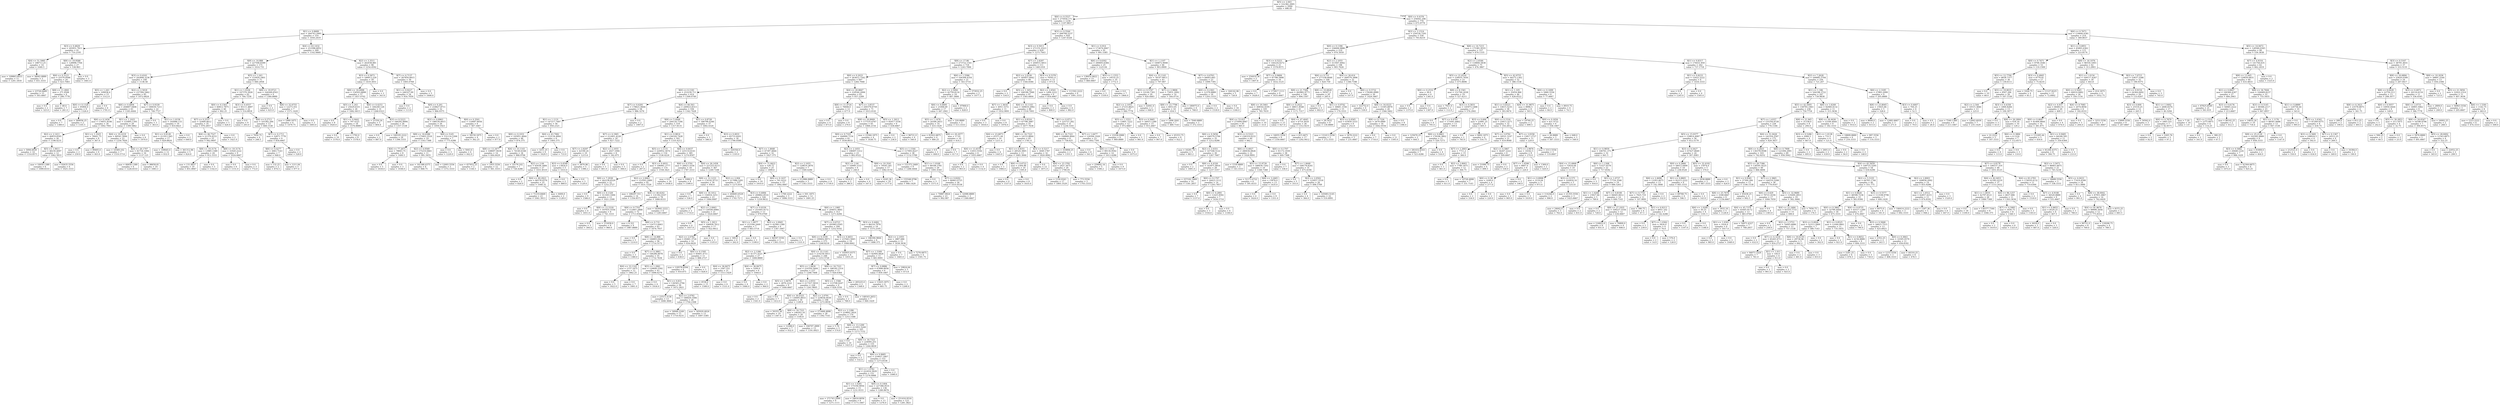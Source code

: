 digraph Tree {
node [shape=box] ;
0 [label="X[5] <= 2.003\nmse = 332382.2995\nsamples = 2000\nvalue = 996.95"] ;
1 [label="X[6] <= 0.5527\nmse = 275054.171\nsamples = 1230\nvalue = 1197.8837"] ;
0 -> 1 [labeldistance=2.5, labelangle=45, headlabel="True"] ;
2 [label="X[1] <= 0.8689\nmse = 264743.2995\nsamples = 310\nvalue = 1050.2419"] ;
1 -> 2 ;
3 [label="X[3] <= 0.4829\nmse = 205951.7811\nsamples = 41\nvalue = 710.2195"] ;
2 -> 3 ;
4 [label="X[4] <= 51.5985\nmse = 188713.25\nsamples = 14\nvalue = 1040.5"] ;
3 -> 4 ;
5 [label="mse = 109863.6033\nsamples = 11\nvalue = 1201.1818"] ;
4 -> 5 ;
6 [label="mse = 36042.8889\nsamples = 3\nvalue = 451.3333"] ;
4 -> 6 ;
7 [label="X[8] <= 19.9588\nmse = 128998.7764\nsamples = 27\nvalue = 538.963"] ;
3 -> 7 ;
8 [label="X[6] <= 0.3123\nmse = 25570.9566\nsamples = 24\nvalue = 423.7083"] ;
7 -> 8 ;
9 [label="mse = 23726.6489\nsamples = 15\nvalue = 503.4667"] ;
8 -> 9 ;
10 [label="X[8] <= 11.4941\nmse = 371.9506\nsamples = 9\nvalue = 290.7778"] ;
8 -> 10 ;
11 [label="mse = 0.0\nsamples = 2\nvalue = 325.0"] ;
10 -> 11 ;
12 [label="mse = 48.0\nsamples = 7\nvalue = 281.0"] ;
10 -> 12 ;
13 [label="mse = 0.0\nsamples = 3\nvalue = 1461.0"] ;
7 -> 13 ;
14 [label="X[4] <= 63.1432\nmse = 253396.6052\nsamples = 269\nvalue = 1102.0669"] ;
2 -> 14 ;
15 [label="X[8] <= 14.888\nmse = 227506.8399\nsamples = 171\nvalue = 1014.731"] ;
14 -> 15 ;
16 [label="X[3] <= 0.4161\nmse = 242808.3236\nsamples = 100\nvalue = 1138.58"] ;
15 -> 16 ;
17 [label="X[5] <= 1.243\nmse = 109436.4\nsamples = 15\nvalue = 1512.0"] ;
16 -> 17 ;
18 [label="X[0] <= 0.1328\nmse = 95904.0\nsamples = 9\nvalue = 1326.0"] ;
17 -> 18 ;
19 [label="mse = 0.0\nsamples = 7\nvalue = 1389.0"] ;
18 -> 19 ;
20 [label="mse = 369056.25\nsamples = 2\nvalue = 1105.5"] ;
18 -> 20 ;
21 [label="mse = 0.0\nsamples = 6\nvalue = 1791.0"] ;
17 -> 21 ;
22 [label="X[2] <= 2.5018\nmse = 237394.5462\nsamples = 85\nvalue = 1072.6824"] ;
16 -> 22 ;
23 [label="X[6] <= 0.4004\nmse = 204807.0406\nsamples = 63\nvalue = 1185.4444"] ;
22 -> 23 ;
24 [label="X[6] <= 0.1456\nmse = 174051.8106\nsamples = 34\nvalue = 1002.7941"] ;
23 -> 24 ;
25 [label="X[2] <= 2.1411\nmse = 40819.8595\nsamples = 26\nvalue = 1198.4231"] ;
24 -> 25 ;
26 [label="mse = 5094.6939\nsamples = 14\nvalue = 1314.8571"] ;
25 -> 26 ;
27 [label="X[5] <= 1.9411\nmse = 48230.4097\nsamples = 12\nvalue = 1062.5833"] ;
25 -> 27 ;
28 [label="mse = 10050.1389\nsamples = 6\nvalue = 1099.8333"] ;
27 -> 28 ;
29 [label="mse = 83635.5556\nsamples = 6\nvalue = 1025.3333"] ;
27 -> 29 ;
30 [label="X[1] <= 1.1025\nmse = 78441.75\nsamples = 8\nvalue = 367.0"] ;
24 -> 30 ;
31 [label="mse = 0.0\nsamples = 2\nvalue = 259.0"] ;
30 -> 31 ;
32 [label="mse = 99405.0\nsamples = 6\nvalue = 403.0"] ;
30 -> 32 ;
33 [label="X[1] <= 1.1025\nmse = 155895.1391\nsamples = 29\nvalue = 1399.5862"] ;
23 -> 33 ;
34 [label="X[4] <= 19.2219\nmse = 89541.3006\nsamples = 23\nvalue = 1250.7826"] ;
33 -> 34 ;
35 [label="mse = 10369.102\nsamples = 7\nvalue = 1510.5714"] ;
34 -> 35 ;
36 [label="X[4] <= 26.1707\nmse = 81734.1094\nsamples = 16\nvalue = 1137.125"] ;
34 -> 36 ;
37 [label="mse = 40650.1389\nsamples = 6\nvalue = 1226.8333"] ;
36 -> 37 ;
38 [label="mse = 98658.81\nsamples = 10\nvalue = 1083.3"] ;
36 -> 38 ;
39 [label="mse = 0.0\nsamples = 6\nvalue = 1970.0"] ;
33 -> 39 ;
40 [label="X[7] <= 0.9339\nmse = 190030.7211\nsamples = 22\nvalue = 749.7727"] ;
22 -> 40 ;
41 [label="mse = 0.0\nsamples = 3\nvalue = 363.0"] ;
40 -> 41 ;
42 [label="X[1] <= 1.0158\nmse = 192686.133\nsamples = 19\nvalue = 810.8421"] ;
40 -> 42 ;
43 [label="X[1] <= 0.9128\nmse = 211911.045\nsamples = 17\nvalue = 829.8824"] ;
42 -> 43 ;
44 [label="mse = 149645.0\nsamples = 12\nvalue = 832.0"] ;
43 -> 44 ;
45 [label="mse = 361312.96\nsamples = 5\nvalue = 824.8"] ;
43 -> 45 ;
46 [label="mse = 0.0\nsamples = 2\nvalue = 649.0"] ;
42 -> 46 ;
47 [label="X[5] <= 1.243\nmse = 153924.1801\nsamples = 71\nvalue = 840.2958"] ;
15 -> 47 ;
48 [label="X[1] <= 1.0104\nmse = 107370.3926\nsamples = 62\nvalue = 764.7258"] ;
47 -> 48 ;
49 [label="X[0] <= 0.1563\nmse = 60812.7875\nsamples = 40\nvalue = 902.25"] ;
48 -> 49 ;
50 [label="X[7] <= 0.2537\nmse = 32469.4612\nsamples = 35\nvalue = 970.2857"] ;
49 -> 50 ;
51 [label="X[4] <= 46.7527\nmse = 21379.4233\nsamples = 33\nvalue = 942.9697"] ;
50 -> 51 ;
52 [label="X[8] <= 19.3174\nmse = 13985.1389\nsamples = 24\nvalue = 912.3333"] ;
51 -> 52 ;
53 [label="mse = 131.8837\nsamples = 19\nvalue = 851.8947"] ;
52 -> 53 ;
54 [label="mse = 0.0\nsamples = 5\nvalue = 1142.0"] ;
52 -> 54 ;
55 [label="X[8] <= 19.3174\nmse = 31920.2222\nsamples = 9\nvalue = 1024.6667"] ;
51 -> 55 ;
56 [label="mse = 0.0\nsamples = 6\nvalue = 1151.0"] ;
55 -> 56 ;
57 [label="mse = 0.0\nsamples = 3\nvalue = 772.0"] ;
55 -> 57 ;
58 [label="mse = 0.0\nsamples = 2\nvalue = 1421.0"] ;
50 -> 58 ;
59 [label="mse = 0.0\nsamples = 5\nvalue = 426.0"] ;
49 -> 59 ;
60 [label="X[3] <= 0.4557\nmse = 95111.4897\nsamples = 22\nvalue = 514.6818"] ;
48 -> 60 ;
61 [label="mse = 0.0\nsamples = 9\nvalue = 293.0"] ;
60 -> 61 ;
62 [label="X[6] <= 0.2713\nmse = 103382.284\nsamples = 13\nvalue = 668.1538"] ;
60 -> 62 ;
63 [label="mse = 7650.75\nsamples = 4\nvalue = 248.5"] ;
62 -> 63 ;
64 [label="X[7] <= 0.1711\nmse = 32871.7778\nsamples = 9\nvalue = 854.6667"] ;
62 -> 64 ;
65 [label="X[6] <= 0.4277\nmse = 3063.7143\nsamples = 7\nvalue = 948.0"] ;
64 -> 65 ;
66 [label="mse = 132.25\nsamples = 2\nvalue = 874.5"] ;
65 -> 66 ;
67 [label="mse = 1211.04\nsamples = 5\nvalue = 977.4"] ;
65 -> 67 ;
68 [label="mse = 0.0\nsamples = 2\nvalue = 528.0"] ;
64 -> 68 ;
69 [label="X[8] <= 19.9723\nmse = 164269.6543\nsamples = 9\nvalue = 1360.8889"] ;
47 -> 69 ;
70 [label="mse = 0.0\nsamples = 2\nvalue = 625.0"] ;
69 -> 70 ;
71 [label="X[8] <= 32.6755\nmse = 12273.551\nsamples = 7\nvalue = 1571.1429"] ;
69 -> 71 ;
72 [label="mse = 1989.1875\nsamples = 4\nvalue = 1479.75"] ;
71 -> 72 ;
73 [label="mse = 0.0\nsamples = 3\nvalue = 1693.0"] ;
71 -> 73 ;
74 [label="X[2] <= 3.3511\nmse = 262038.881\nsamples = 98\nvalue = 1254.4592"] ;
14 -> 74 ;
75 [label="X[3] <= 0.5873\nmse = 189913.229\nsamples = 59\nvalue = 1419.3051"] ;
74 -> 75 ;
76 [label="X[8] <= 16.4998\nmse = 154503.8898\nsamples = 57\nvalue = 1457.0702"] ;
75 -> 76 ;
77 [label="X[5] <= 1.243\nmse = 25629.6331\nsamples = 26\nvalue = 1682.4615"] ;
76 -> 77 ;
78 [label="mse = 0.0\nsamples = 8\nvalue = 1920.0"] ;
77 -> 78 ;
79 [label="X[1] <= 0.9442\nmse = 797.4321\nsamples = 18\nvalue = 1576.8889"] ;
77 -> 79 ;
80 [label="mse = 0.0\nsamples = 10\nvalue = 1576.0"] ;
79 -> 80 ;
81 [label="mse = 1792.0\nsamples = 8\nvalue = 1578.0"] ;
79 -> 81 ;
82 [label="X[6] <= 0.4253\nmse = 184249.128\nsamples = 31\nvalue = 1268.0323"] ;
76 -> 82 ;
83 [label="mse = 21550.24\nsamples = 5\nvalue = 804.6"] ;
82 -> 83 ;
84 [label="X[3] <= 0.5223\nmse = 166292.8994\nsamples = 26\nvalue = 1357.1538"] ;
82 -> 84 ;
85 [label="mse = 0.0\nsamples = 2\nvalue = 887.0"] ;
84 -> 85 ;
86 [label="mse = 160195.2222\nsamples = 24\nvalue = 1396.3333"] ;
84 -> 86 ;
87 [label="mse = 0.0\nsamples = 2\nvalue = 343.0"] ;
75 -> 87 ;
88 [label="X[7] <= 4.7137\nmse = 267850.8915\nsamples = 39\nvalue = 1005.0769"] ;
74 -> 88 ;
89 [label="X[1] <= 0.9227\nmse = 246327.09\nsamples = 34\nvalue = 916.7059"] ;
88 -> 89 ;
90 [label="mse = 0.0\nsamples = 2\nvalue = 113.0"] ;
89 -> 90 ;
91 [label="X[0] <= 0.261\nmse = 218827.8711\nsamples = 32\nvalue = 966.9375"] ;
89 -> 91 ;
92 [label="X[2] <= 4.8963\nmse = 198530.0015\nsamples = 26\nvalue = 1059.1923"] ;
91 -> 92 ;
93 [label="X[8] <= 16.6586\nmse = 175403.3518\nsamples = 19\nvalue = 1163.7368"] ;
92 -> 93 ;
94 [label="X[4] <= 77.2671\nmse = 78843.75\nsamples = 8\nvalue = 1400.5"] ;
93 -> 94 ;
95 [label="mse = 0.0\nsamples = 5\nvalue = 1618.0"] ;
94 -> 95 ;
96 [label="mse = 0.0\nsamples = 3\nvalue = 1038.0"] ;
94 -> 96 ;
97 [label="X[2] <= 4.0569\nmse = 175210.0661\nsamples = 11\nvalue = 991.5455"] ;
93 -> 97 ;
98 [label="mse = 161388.4375\nsamples = 8\nvalue = 848.75"] ;
97 -> 98 ;
99 [label="mse = 12693.5556\nsamples = 3\nvalue = 1372.3333"] ;
97 -> 99 ;
100 [label="X[8] <= 9.65\nmse = 151114.5306\nsamples = 7\nvalue = 775.4286"] ;
92 -> 100 ;
101 [label="mse = 0.0\nsamples = 3\nvalue = 1220.0"] ;
100 -> 101 ;
102 [label="mse = 5043.0\nsamples = 4\nvalue = 442.0"] ;
100 -> 102 ;
103 [label="X[0] <= 0.3501\nmse = 110087.8056\nsamples = 6\nvalue = 567.1667"] ;
91 -> 103 ;
104 [label="mse = 39159.1875\nsamples = 4\nvalue = 362.25"] ;
103 -> 104 ;
105 [label="mse = 0.0\nsamples = 2\nvalue = 977.0"] ;
103 -> 105 ;
106 [label="mse = 0.0\nsamples = 5\nvalue = 1606.0"] ;
88 -> 106 ;
107 [label="X[3] <= 0.5544\nmse = 268708.5237\nsamples = 920\nvalue = 1247.6326"] ;
1 -> 107 ;
108 [label="X[3] <= 0.5013\nmse = 271151.0323\nsamples = 829\nvalue = 1275.7443"] ;
107 -> 108 ;
109 [label="X[8] <= 17.86\nmse = 273722.1541\nsamples = 718\nvalue = 1243.7006"] ;
108 -> 109 ;
110 [label="X[0] <= 0.2033\nmse = 263612.7542\nsamples = 697\nvalue = 1264.7948"] ;
109 -> 110 ;
111 [label="X[0] <= 0.1181\nmse = 253239.711\nsamples = 614\nvalue = 1309.0749"] ;
110 -> 111 ;
112 [label="X[7] <= 0.6281\nmse = 178621.9444\nsamples = 58\nvalue = 986.3276"] ;
111 -> 112 ;
113 [label="X[1] <= 1.1131\nmse = 147217.7497\nsamples = 56\nvalue = 950.2321"] ;
112 -> 113 ;
114 [label="X[0] <= 0.1031\nmse = 105951.4844\nsamples = 48\nvalue = 874.375"] ;
113 -> 114 ;
115 [label="X[8] <= 13.3477\nmse = 108697.9439\nsamples = 14\nvalue = 644.6429"] ;
114 -> 115 ;
116 [label="mse = 457652.25\nsamples = 2\nvalue = 1144.5"] ;
115 -> 116 ;
117 [label="mse = 1955.5556\nsamples = 12\nvalue = 561.3333"] ;
115 -> 117 ;
118 [label="X[4] <= 33.1143\nmse = 74140.6168\nsamples = 34\nvalue = 968.9706"] ;
114 -> 118 ;
119 [label="mse = 35179.102\nsamples = 7\nvalue = 726.4286"] ;
118 -> 119 ;
120 [label="X[2] <= 2.04\nmse = 65036.3484\nsamples = 27\nvalue = 1031.8519"] ;
118 -> 120 ;
121 [label="mse = 0.0\nsamples = 2\nvalue = 826.0"] ;
120 -> 121 ;
122 [label="X[4] <= 49.2923\nmse = 66578.0576\nsamples = 25\nvalue = 1048.32"] ;
120 -> 122 ;
123 [label="mse = 71210.8469\nsamples = 23\nvalue = 1041.3913"] ;
122 -> 123 ;
124 [label="mse = 6400.0\nsamples = 2\nvalue = 1128.0"] ;
122 -> 124 ;
125 [label="X[4] <= 43.7082\nmse = 153134.4844\nsamples = 8\nvalue = 1405.375"] ;
113 -> 125 ;
126 [label="mse = 3251.25\nsamples = 6\nvalue = 1629.5"] ;
125 -> 126 ;
127 [label="mse = 0.0\nsamples = 2\nvalue = 733.0"] ;
125 -> 127 ;
128 [label="mse = 0.0\nsamples = 2\nvalue = 1997.0"] ;
112 -> 128 ;
129 [label="X[4] <= 60.563\nmse = 249023.8313\nsamples = 556\nvalue = 1342.7428"] ;
111 -> 129 ;
130 [label="X[8] <= 5.4448\nmse = 244120.7184\nsamples = 519\nvalue = 1317.8131"] ;
129 -> 130 ;
131 [label="X[7] <= 4.1965\nmse = 212401.4228\nsamples = 18\nvalue = 827.7222"] ;
130 -> 131 ;
132 [label="X[7] <= 2.8297\nmse = 42190.24\nsamples = 10\nvalue = 1215.6"] ;
131 -> 132 ;
133 [label="X[3] <= 0.4548\nmse = 13824.0\nsamples = 5\nvalue = 1033.0"] ;
132 -> 133 ;
134 [label="mse = 0.0\nsamples = 2\nvalue = 889.0"] ;
133 -> 134 ;
135 [label="mse = 0.0\nsamples = 3\nvalue = 1129.0"] ;
133 -> 135 ;
136 [label="mse = 3870.96\nsamples = 5\nvalue = 1398.2"] ;
132 -> 136 ;
137 [label="X[2] <= 2.1055\nmse = 2027.1094\nsamples = 8\nvalue = 342.875"] ;
131 -> 137 ;
138 [label="mse = 0.0\nsamples = 3\nvalue = 401.0"] ;
137 -> 138 ;
139 [label="mse = 0.0\nsamples = 5\nvalue = 308.0"] ;
137 -> 139 ;
140 [label="X[1] <= 0.9814\nmse = 236320.7428\nsamples = 501\nvalue = 1335.4212"] ;
130 -> 140 ;
141 [label="X[5] <= 1.1133\nmse = 220952.3474\nsamples = 116\nvalue = 1536.4224"] ;
140 -> 141 ;
142 [label="mse = 0.0\nsamples = 2\nvalue = 287.0"] ;
141 -> 142 ;
143 [label="X[3] <= 0.4931\nmse = 196961.2777\nsamples = 114\nvalue = 1558.3421"] ;
141 -> 143 ;
144 [label="X[8] <= 7.2938\nmse = 262238.6529\nsamples = 22\nvalue = 1252.2727"] ;
143 -> 144 ;
145 [label="mse = 0.0\nsamples = 9\nvalue = 1586.0"] ;
144 -> 145 ;
146 [label="X[0] <= 0.1328\nmse = 313303.1006\nsamples = 13\nvalue = 1021.2308"] ;
144 -> 146 ;
147 [label="mse = 0.0\nsamples = 4\nvalue = 1651.0"] ;
146 -> 147 ;
148 [label="X[8] <= 12.5318\nmse = 197935.5556\nsamples = 9\nvalue = 741.3333"] ;
146 -> 148 ;
149 [label="mse = 0.0\nsamples = 3\nvalue = 304.0"] ;
148 -> 149 ;
150 [label="mse = 153458.0\nsamples = 6\nvalue = 960.0"] ;
148 -> 150 ;
151 [label="X[2] <= 2.0063\nmse = 153593.2489\nsamples = 92\nvalue = 1631.5326"] ;
143 -> 151 ;
152 [label="mse = 188297.551\nsamples = 14\nvalue = 1356.8571"] ;
151 -> 152 ;
153 [label="X[4] <= 46.6242\nmse = 131392.0107\nsamples = 78\nvalue = 1680.8333"] ;
151 -> 153 ;
154 [label="X[8] <= 9.7703\nmse = 112847.2868\nsamples = 72\nvalue = 1713.9306"] ;
153 -> 154 ;
155 [label="mse = 6.321\nsamples = 9\nvalue = 1987.8889"] ;
154 -> 155 ;
156 [label="X[6] <= 0.731\nmse = 116713.8463\nsamples = 63\nvalue = 1674.7937"] ;
154 -> 156 ;
157 [label="mse = 0.0\nsamples = 5\nvalue = 1214.0"] ;
156 -> 157 ;
158 [label="X[8] <= 14.888\nmse = 106893.0428\nsamples = 58\nvalue = 1714.5172"] ;
156 -> 158 ;
159 [label="mse = 0.0\nsamples = 3\nvalue = 1380.0"] ;
158 -> 159 ;
160 [label="X[7] <= 0.3883\nmse = 106286.9078\nsamples = 55\nvalue = 1732.7636"] ;
158 -> 160 ;
161 [label="X[4] <= 33.1143\nmse = 1157.1875\nsamples = 12\nvalue = 1862.25"] ;
160 -> 161 ;
162 [label="mse = 0.0\nsamples = 5\nvalue = 1822.0"] ;
161 -> 162 ;
163 [label="mse = 0.0\nsamples = 7\nvalue = 1891.0"] ;
161 -> 163 ;
164 [label="X[5] <= 1.2061\nmse = 129640.5592\nsamples = 43\nvalue = 1696.6279"] ;
160 -> 164 ;
165 [label="mse = 0.0\nsamples = 4\nvalue = 1934.0"] ;
164 -> 165 ;
166 [label="X[1] <= 0.833\nmse = 136565.2794\nsamples = 39\nvalue = 1672.2821"] ;
164 -> 166 ;
167 [label="mse = 23513.3136\nsamples = 13\nvalue = 1608.3846"] ;
166 -> 167 ;
168 [label="X[2] <= 2.0782\nmse = 190029.1006\nsamples = 26\nvalue = 1704.2308"] ;
166 -> 168 ;
169 [label="mse = 34948.2249\nsamples = 13\nvalue = 1710.9231"] ;
168 -> 169 ;
170 [label="mse = 345020.4024\nsamples = 13\nvalue = 1697.5385"] ;
168 -> 170 ;
171 [label="mse = 183042.2222\nsamples = 6\nvalue = 1283.6667"] ;
153 -> 171 ;
172 [label="X[6] <= 0.6437\nmse = 225110.6141\nsamples = 385\nvalue = 1274.8597"] ;
140 -> 172 ;
173 [label="X[6] <= 0.5791\nmse = 28823.5556\nsamples = 18\nvalue = 1787.3333"] ;
172 -> 173 ;
174 [label="mse = 0.0\nsamples = 10\nvalue = 1938.0"] ;
173 -> 174 ;
175 [label="mse = 1008.0\nsamples = 8\nvalue = 1599.0"] ;
173 -> 175 ;
176 [label="X[4] <= 26.1458\nmse = 221225.0115\nsamples = 367\nvalue = 1249.7248"] ;
172 -> 176 ;
177 [label="X[8] <= 12.1233\nmse = 174142.9733\nsamples = 30\nvalue = 956.6"] ;
176 -> 177 ;
178 [label="mse = 0.0\nsamples = 7\nvalue = 536.0"] ;
177 -> 178 ;
179 [label="X[8] <= 16.1012\nmse = 156916.3251\nsamples = 23\nvalue = 1084.6087"] ;
177 -> 179 ;
180 [label="mse = 0.0\nsamples = 2\nvalue = 1714.0"] ;
179 -> 180 ;
181 [label="X[2] <= 2.0063\nmse = 130540.6984\nsamples = 21\nvalue = 1024.6667"] ;
179 -> 181 ;
182 [label="mse = 0.0\nsamples = 4\nvalue = 1457.0"] ;
181 -> 182 ;
183 [label="X[5] <= 1.3013\nmse = 106928.7612\nsamples = 17\nvalue = 922.9412"] ;
181 -> 183 ;
184 [label="X[2] <= 2.0782\nmse = 85661.3724\nsamples = 14\nvalue = 834.6429"] ;
183 -> 184 ;
185 [label="mse = 0.0\nsamples = 3\nvalue = 638.0"] ;
184 -> 185 ;
186 [label="X[0] <= 0.1595\nmse = 95601.4711\nsamples = 11\nvalue = 888.2727"] ;
184 -> 186 ;
187 [label="mse = 129578.8594\nsamples = 8\nvalue = 910.875"] ;
186 -> 187 ;
188 [label="mse = 0.0\nsamples = 3\nvalue = 828.0"] ;
186 -> 188 ;
189 [label="mse = 0.0\nsamples = 3\nvalue = 1335.0"] ;
183 -> 189 ;
190 [label="X[2] <= 2.004\nmse = 217086.5281\nsamples = 337\nvalue = 1275.819"] ;
176 -> 190 ;
191 [label="mse = 204683.6529\nsamples = 11\nvalue = 1745.7273"] ;
190 -> 191 ;
192 [label="X[3] <= 0.4084\nmse = 209802.8514\nsamples = 326\nvalue = 1259.9632"] ;
190 -> 192 ;
193 [label="X[7] <= 0.9339\nmse = 251645.9172\nsamples = 13\nvalue = 979.0769"] ;
192 -> 193 ;
194 [label="X[1] <= 1.0077\nmse = 215184.2449\nsamples = 7\nvalue = 663.5714"] ;
193 -> 194 ;
195 [label="mse = 300.0\nsamples = 4\nvalue = 262.0"] ;
194 -> 195 ;
196 [label="mse = 0.0\nsamples = 3\nvalue = 1199.0"] ;
194 -> 196 ;
197 [label="X[2] <= 2.0945\nmse = 42560.1389\nsamples = 6\nvalue = 1347.1667"] ;
193 -> 197 ;
198 [label="mse = 84597.5556\nsamples = 3\nvalue = 1363.3333"] ;
197 -> 198 ;
199 [label="mse = 0.0\nsamples = 3\nvalue = 1331.0"] ;
197 -> 199 ;
200 [label="X[6] <= 1.1985\nmse = 204651.9841\nsamples = 313\nvalue = 1271.6294"] ;
192 -> 200 ;
201 [label="X[7] <= 0.6723\nmse = 205965.0305\nsamples = 294\nvalue = 1252.0102"] ;
200 -> 201 ;
202 [label="X[8] <= 9.3109\nmse = 199402.9973\nsamples = 275\nvalue = 1268.8218"] ;
201 -> 202 ;
203 [label="X[2] <= 2.1286\nmse = 41371.4321\nsamples = 27\nvalue = 1408.8889"] ;
202 -> 203 ;
204 [label="X[4] <= 36.8475\nmse = 3367.551\nsamples = 21\nvalue = 1513.1429"] ;
203 -> 204 ;
205 [label="mse = 4536.0\nsamples = 15\nvalue = 1506.0"] ;
204 -> 205 ;
206 [label="mse = 0.0\nsamples = 6\nvalue = 1531.0"] ;
204 -> 206 ;
207 [label="X[4] <= 36.8475\nmse = 3200.0\nsamples = 6\nvalue = 1044.0"] ;
203 -> 207 ;
208 [label="mse = 0.0\nsamples = 4\nvalue = 1084.0"] ;
207 -> 208 ;
209 [label="mse = 0.0\nsamples = 2\nvalue = 964.0"] ;
207 -> 209 ;
210 [label="X[4] <= 33.1143\nmse = 214239.5915\nsamples = 248\nvalue = 1253.5726"] ;
202 -> 210 ;
211 [label="X[5] <= 1.0839\nmse = 210350.5604\nsamples = 237\nvalue = 1268.7468"] ;
210 -> 211 ;
212 [label="X[5] <= 1.0479\nmse = 2876.2222\nsamples = 9\nvalue = 1440.6667"] ;
211 -> 212 ;
213 [label="mse = 0.0\nsamples = 2\nvalue = 1541.0"] ;
212 -> 213 ;
214 [label="mse = 0.0\nsamples = 7\nvalue = 1412.0"] ;
212 -> 214 ;
215 [label="X[2] <= 2.0551\nmse = 217327.5818\nsamples = 228\nvalue = 1261.9605"] ;
211 -> 215 ;
216 [label="X[4] <= 30.0325\nmse = 130095.8933\nsamples = 30\nvalue = 1189.8"] ;
215 -> 216 ;
217 [label="mse = 50355.36\nsamples = 10\nvalue = 1367.8"] ;
216 -> 217 ;
218 [label="X[8] <= 16.7321\nmse = 146203.16\nsamples = 20\nvalue = 1100.8"] ;
216 -> 218 ;
219 [label="mse = 12288.0\nsamples = 7\nvalue = 932.0"] ;
218 -> 219 ;
220 [label="mse = 194707.2899\nsamples = 13\nvalue = 1191.6923"] ;
218 -> 220 ;
221 [label="X[2] <= 2.0791\nmse = 229636.0039\nsamples = 198\nvalue = 1272.8939"] ;
215 -> 221 ;
222 [label="mse = 273468.4898\nsamples = 28\nvalue = 1392.7143"] ;
221 -> 222 ;
223 [label="X[2] <= 2.1286\nmse = 219662.3924\nsamples = 170\nvalue = 1253.1588"] ;
221 -> 223 ;
224 [label="mse = 5.76\nsamples = 5\nvalue = 574.8"] ;
223 -> 224 ;
225 [label="X[8] <= 13.1299\nmse = 211951.5249\nsamples = 165\nvalue = 1273.7152"] ;
223 -> 225 ;
226 [label="mse = 0.0\nsamples = 10\nvalue = 1423.0"] ;
225 -> 226 ;
227 [label="X[8] <= 16.7321\nmse = 224095.251\nsamples = 155\nvalue = 1264.0839"] ;
225 -> 227 ;
228 [label="mse = 0.0\nsamples = 2\nvalue = 532.0"] ;
227 -> 228 ;
229 [label="X[6] <= 0.9685\nmse = 219927.1807\nsamples = 153\nvalue = 1273.6536"] ;
227 -> 229 ;
230 [label="X[1] <= 1.0782\nmse = 222416.5629\nsamples = 151\nvalue = 1276.0066"] ;
229 -> 230 ;
231 [label="X[1] <= 1.0281\nmse = 175194.9956\nsamples = 15\nvalue = 1231.9333"] ;
230 -> 231 ;
232 [label="mse = 271743.2099\nsamples = 9\nvalue = 1271.1111"] ;
231 -> 232 ;
233 [label="mse = 24616.8056\nsamples = 6\nvalue = 1173.1667"] ;
231 -> 233 ;
234 [label="X[0] <= 0.1404\nmse = 227386.9531\nsamples = 136\nvalue = 1280.8676"] ;
230 -> 234 ;
235 [label="mse = 0.0\nsamples = 13\nvalue = 1276.0"] ;
234 -> 235 ;
236 [label="mse = 251416.9516\nsamples = 123\nvalue = 1281.3821"] ;
234 -> 236 ;
237 [label="mse = 0.0\nsamples = 2\nvalue = 1096.0"] ;
229 -> 237 ;
238 [label="X[8] <= 16.7321\nmse = 186182.2314\nsamples = 11\nvalue = 926.6364"] ;
210 -> 238 ;
239 [label="X[5] <= 1.1566\nmse = 115708.0247\nsamples = 9\nvalue = 828.5556"] ;
238 -> 239 ;
240 [label="mse = 0.0\nsamples = 2\nvalue = 788.0"] ;
239 -> 240 ;
241 [label="mse = 148163.2653\nsamples = 7\nvalue = 840.1429"] ;
239 -> 241 ;
242 [label="mse = 265225.0\nsamples = 2\nvalue = 1368.0"] ;
238 -> 242 ;
243 [label="X[3] <= 0.4651\nmse = 237643.5845\nsamples = 19\nvalue = 1008.6842"] ;
201 -> 243 ;
244 [label="mse = 105955.9375\nsamples = 8\nvalue = 1455.25"] ;
243 -> 244 ;
245 [label="X[7] <= 1.5309\nmse = 82904.0826\nsamples = 11\nvalue = 683.9091"] ;
243 -> 245 ;
246 [label="X[7] <= 0.8886\nmse = 67896.8056\nsamples = 6\nvalue = 859.1667"] ;
245 -> 246 ;
247 [label="mse = 11625.1875\nsamples = 4\nvalue = 685.75"] ;
246 -> 247 ;
248 [label="mse = 0.0\nsamples = 2\nvalue = 1206.0"] ;
246 -> 248 ;
249 [label="mse = 19824.64\nsamples = 5\nvalue = 473.6"] ;
245 -> 249 ;
250 [label="X[3] <= 0.4482\nmse = 86216.7978\nsamples = 19\nvalue = 1575.2105"] ;
200 -> 250 ;
251 [label="mse = 186394.9844\nsamples = 8\nvalue = 1488.375"] ;
250 -> 251 ;
252 [label="X[2] <= 2.1055\nmse = 3887.686\nsamples = 11\nvalue = 1638.3636"] ;
250 -> 252 ;
253 [label="mse = 0.0\nsamples = 7\nvalue = 1665.0"] ;
252 -> 253 ;
254 [label="mse = 7276.6875\nsamples = 4\nvalue = 1591.75"] ;
252 -> 254 ;
255 [label="X[1] <= 0.8728\nmse = 186799.4346\nsamples = 37\nvalue = 1692.4324"] ;
129 -> 255 ;
256 [label="mse = 0.0\nsamples = 3\nvalue = 586.0"] ;
255 -> 256 ;
257 [label="X[3] <= 0.4931\nmse = 85733.8201\nsamples = 34\nvalue = 1790.0588"] ;
255 -> 257 ;
258 [label="mse = 320356.0\nsamples = 2\nvalue = 1193.0"] ;
257 -> 258 ;
259 [label="X[7] <= 1.0648\nmse = 47397.4844\nsamples = 32\nvalue = 1827.375"] ;
257 -> 259 ;
260 [label="X[4] <= 71.8422\nmse = 528.72\nsamples = 25\nvalue = 1899.6"] ;
259 -> 260 ;
261 [label="mse = 0.0\nsamples = 10\nvalue = 1910.0"] ;
260 -> 261 ;
262 [label="X[0] <= 0.1437\nmse = 761.0222\nsamples = 15\nvalue = 1892.6667"] ;
260 -> 262 ;
263 [label="mse = 1760.2222\nsamples = 3\nvalue = 1898.3333"] ;
262 -> 263 ;
264 [label="mse = 501.1875\nsamples = 12\nvalue = 1891.25"] ;
262 -> 264 ;
265 [label="X[2] <= 2.1055\nmse = 129619.3878\nsamples = 7\nvalue = 1569.4286"] ;
259 -> 265 ;
266 [label="mse = 212986.8889\nsamples = 3\nvalue = 1343.3333"] ;
265 -> 266 ;
267 [label="mse = 0.0\nsamples = 4\nvalue = 1739.0"] ;
265 -> 267 ;
268 [label="X[4] <= 20.8847\nmse = 218544.2006\nsamples = 83\nvalue = 937.2289"] ;
110 -> 268 ;
269 [label="X[8] <= 11.4724\nmse = 78408.0\nsamples = 12\nvalue = 477.0"] ;
268 -> 269 ;
270 [label="mse = 0.0\nsamples = 4\nvalue = 873.0"] ;
269 -> 270 ;
271 [label="mse = 0.0\nsamples = 8\nvalue = 279.0"] ;
269 -> 271 ;
272 [label="X[7] <= 3.8537\nmse = 200379.6759\nsamples = 71\nvalue = 1015.0141"] ;
268 -> 272 ;
273 [label="X[8] <= 16.8909\nmse = 177535.6767\nsamples = 65\nvalue = 1068.2154"] ;
272 -> 273 ;
274 [label="X[0] <= 0.7103\nmse = 164900.7154\nsamples = 61\nvalue = 1030.8033"] ;
273 -> 274 ;
275 [label="X[2] <= 2.1055\nmse = 198497.5312\nsamples = 23\nvalue = 862.6522"] ;
274 -> 275 ;
276 [label="X[2] <= 2.04\nmse = 10999.3333\nsamples = 6\nvalue = 240.0"] ;
275 -> 276 ;
277 [label="mse = 1024.0\nsamples = 2\nvalue = 386.0"] ;
276 -> 277 ;
278 [label="mse = 0.0\nsamples = 4\nvalue = 167.0"] ;
276 -> 278 ;
279 [label="X[8] <= 10.3541\nmse = 79545.301\nsamples = 17\nvalue = 1082.4118"] ;
275 -> 279 ;
280 [label="mse = 4245.36\nsamples = 10\nvalue = 1177.8"] ;
279 -> 280 ;
281 [label="mse = 155548.9796\nsamples = 7\nvalue = 946.1429"] ;
279 -> 281 ;
282 [label="X[5] <= 1.1544\nmse = 117093.8227\nsamples = 38\nvalue = 1132.5789"] ;
274 -> 282 ;
283 [label="mse = 151372.2469\nsamples = 9\nvalue = 1266.4444"] ;
282 -> 283 ;
284 [label="X[1] <= 1.0168\nmse = 99168.3781\nsamples = 29\nvalue = 1091.0345"] ;
282 -> 284 ;
285 [label="mse = 0.0\nsamples = 3\nvalue = 1571.0"] ;
284 -> 285 ;
286 [label="X[7] <= 0.8202\nmse = 80963.0725\nsamples = 26\nvalue = 1035.6538"] ;
284 -> 286 ;
287 [label="mse = 70887.9924\nsamples = 23\nvalue = 992.087"] ;
286 -> 287 ;
288 [label="mse = 32088.8889\nsamples = 3\nvalue = 1369.6667"] ;
286 -> 288 ;
289 [label="mse = 23364.1875\nsamples = 4\nvalue = 1638.75"] ;
273 -> 289 ;
290 [label="X[5] <= 1.3013\nmse = 85017.5556\nsamples = 6\nvalue = 438.6667"] ;
272 -> 290 ;
291 [label="mse = 0.0\nsamples = 2\nvalue = 236.0"] ;
290 -> 291 ;
292 [label="mse = 96721.0\nsamples = 4\nvalue = 540.0"] ;
290 -> 292 ;
293 [label="X[6] <= 1.5586\nmse = 104308.4354\nsamples = 21\nvalue = 543.5714"] ;
109 -> 293 ;
294 [label="X[2] <= 2.5994\nmse = 42759.8116\nsamples = 19\nvalue = 487.3684"] ;
293 -> 294 ;
295 [label="X[6] <= 0.8495\nmse = 21008.09\nsamples = 17\nvalue = 447.2941"] ;
294 -> 295 ;
296 [label="X[5] <= 1.1478\nmse = 24306.2653\nsamples = 14\nvalue = 433.1429"] ;
295 -> 296 ;
297 [label="mse = 81922.6875\nsamples = 4\nvalue = 480.25"] ;
296 -> 297 ;
298 [label="X[8] <= 20.2077\nmse = 17.01\nsamples = 10\nvalue = 414.3"] ;
296 -> 298 ;
299 [label="mse = 0.0\nsamples = 3\nvalue = 408.0"] ;
298 -> 299 ;
300 [label="mse = 0.0\nsamples = 7\nvalue = 417.0"] ;
298 -> 300 ;
301 [label="mse = 320.8889\nsamples = 3\nvalue = 513.3333"] ;
295 -> 301 ;
302 [label="mse = 97969.0\nsamples = 2\nvalue = 828.0"] ;
294 -> 302 ;
303 [label="mse = 373932.25\nsamples = 2\nvalue = 1077.5"] ;
293 -> 303 ;
304 [label="X[7] <= 2.8297\nmse = 204915.5853\nsamples = 111\nvalue = 1483.018"] ;
108 -> 304 ;
305 [label="X[2] <= 2.0336\nmse = 185857.0042\nsamples = 99\nvalue = 1544.8384"] ;
304 -> 305 ;
306 [label="mse = 0.0\nsamples = 2\nvalue = 534.0"] ;
305 -> 306 ;
307 [label="X[5] <= 1.1652\nmse = 168186.7948\nsamples = 97\nvalue = 1565.6804"] ;
305 -> 307 ;
308 [label="X[7] <= 1.3618\nmse = 4951.5372\nsamples = 11\nvalue = 1932.9091"] ;
307 -> 308 ;
309 [label="mse = 0.0\nsamples = 3\nvalue = 1818.0"] ;
308 -> 309 ;
310 [label="mse = 0.0\nsamples = 8\nvalue = 1976.0"] ;
308 -> 310 ;
311 [label="X[4] <= 33.1143\nmse = 169610.2992\nsamples = 86\nvalue = 1518.7093"] ;
307 -> 311 ;
312 [label="X[1] <= 0.8316\nmse = 67798.3987\nsamples = 55\nvalue = 1677.7636"] ;
311 -> 312 ;
313 [label="X[4] <= 23.6873\nmse = 43371.44\nsamples = 10\nvalue = 1211.4"] ;
312 -> 313 ;
314 [label="X[4] <= 13.4578\nmse = 11653.5556\nsamples = 6\nvalue = 1055.6667"] ;
313 -> 314 ;
315 [label="mse = 0.0\nsamples = 2\nvalue = 903.0"] ;
314 -> 315 ;
316 [label="mse = 0.0\nsamples = 4\nvalue = 1132.0"] ;
314 -> 316 ;
317 [label="mse = 0.0\nsamples = 4\nvalue = 1445.0"] ;
313 -> 317 ;
318 [label="X[8] <= 16.7321\nmse = 14153.8844\nsamples = 45\nvalue = 1781.4"] ;
312 -> 318 ;
319 [label="X[1] <= 0.8351\nmse = 28524.3905\nsamples = 13\nvalue = 1685.3846"] ;
318 -> 319 ;
320 [label="mse = 0.0\nsamples = 3\nvalue = 1984.0"] ;
319 -> 320 ;
321 [label="X[6] <= 0.6722\nmse = 2304.96\nsamples = 10\nvalue = 1595.8"] ;
319 -> 321 ;
322 [label="mse = 0.0\nsamples = 4\nvalue = 1537.0"] ;
321 -> 322 ;
323 [label="mse = 0.0\nsamples = 6\nvalue = 1635.0"] ;
321 -> 323 ;
324 [label="X[3] <= 0.5217\nmse = 3049.1787\nsamples = 32\nvalue = 1820.4062"] ;
318 -> 324 ;
325 [label="mse = 0.0\nsamples = 12\nvalue = 1871.0"] ;
324 -> 325 ;
326 [label="X[4] <= 23.3781\nmse = 2421.3475\nsamples = 20\nvalue = 1790.05"] ;
324 -> 326 ;
327 [label="mse = 1150.9343\nsamples = 17\nvalue = 1805.3529"] ;
326 -> 327 ;
328 [label="mse = 773.5556\nsamples = 3\nvalue = 1703.3333"] ;
326 -> 328 ;
329 [label="X[1] <= 0.9711\nmse = 225727.282\nsamples = 31\nvalue = 1236.5161"] ;
311 -> 329 ;
330 [label="X[8] <= 16.7321\nmse = 194868.4844\nsamples = 8\nvalue = 758.625"] ;
329 -> 330 ;
331 [label="mse = 310806.25\nsamples = 2\nvalue = 1351.5"] ;
330 -> 331 ;
332 [label="mse = 0.0\nsamples = 6\nvalue = 561.0"] ;
330 -> 332 ;
333 [label="X[7] <= 1.6477\nmse = 129394.1928\nsamples = 23\nvalue = 1402.7391"] ;
329 -> 333 ;
334 [label="X[6] <= 1.014\nmse = 99134.9592\nsamples = 14\nvalue = 1613.4286"] ;
333 -> 334 ;
335 [label="mse = 259692.16\nsamples = 5\nvalue = 1506.2"] ;
334 -> 335 ;
336 [label="mse = 0.0\nsamples = 9\nvalue = 1673.0"] ;
334 -> 336 ;
337 [label="mse = 0.0\nsamples = 9\nvalue = 1075.0"] ;
333 -> 337 ;
338 [label="X[3] <= 0.5378\nmse = 70501.0\nsamples = 12\nvalue = 973.0"] ;
304 -> 338 ;
339 [label="X[2] <= 2.6541\nmse = 1494.2222\nsamples = 6\nvalue = 854.6667"] ;
338 -> 339 ;
340 [label="mse = 0.0\nsamples = 2\nvalue = 800.0"] ;
339 -> 340 ;
341 [label="mse = 0.0\nsamples = 4\nvalue = 882.0"] ;
339 -> 341 ;
342 [label="mse = 111502.2222\nsamples = 6\nvalue = 1091.3333"] ;
338 -> 342 ;
343 [label="X[1] <= 0.914\nmse = 173674.0947\nsamples = 91\nvalue = 991.5385"] ;
107 -> 343 ;
344 [label="X[6] <= 0.6302\nmse = 290693.6384\nsamples = 25\nvalue = 1225.04"] ;
343 -> 344 ;
345 [label="mse = 138452.0622\nsamples = 15\nvalue = 860.0667"] ;
344 -> 345 ;
346 [label="X[5] <= 1.1553\nmse = 19535.25\nsamples = 10\nvalue = 1772.5"] ;
344 -> 346 ;
347 [label="mse = 0.0\nsamples = 3\nvalue = 1559.0"] ;
346 -> 347 ;
348 [label="mse = 0.0\nsamples = 7\nvalue = 1864.0"] ;
346 -> 348 ;
349 [label="X[1] <= 1.1107\nmse = 100872.9008\nsamples = 66\nvalue = 903.0909"] ;
343 -> 349 ;
350 [label="X[4] <= 33.1143\nmse = 78147.9913\nsamples = 43\nvalue = 797.907"] ;
349 -> 350 ;
351 [label="X[3] <= 0.5767\nmse = 33144.7301\nsamples = 29\nvalue = 920.4483"] ;
350 -> 351 ;
352 [label="X[2] <= 2.1055\nmse = 27233.8025\nsamples = 27\nvalue = 940.7778"] ;
351 -> 352 ;
353 [label="X[5] <= 1.1553\nmse = 15801.7222\nsamples = 12\nvalue = 972.6667"] ;
352 -> 353 ;
354 [label="mse = 21038.0988\nsamples = 9\nvalue = 969.8889"] ;
353 -> 354 ;
355 [label="mse = 0.0\nsamples = 3\nvalue = 981.0"] ;
353 -> 355 ;
356 [label="X[3] <= 0.5665\nmse = 34915.1289\nsamples = 15\nvalue = 915.2667"] ;
352 -> 356 ;
357 [label="mse = 0.0\nsamples = 7\nvalue = 907.0"] ;
356 -> 357 ;
358 [label="mse = 65353.75\nsamples = 8\nvalue = 922.5"] ;
356 -> 358 ;
359 [label="mse = 32041.0\nsamples = 2\nvalue = 646.0"] ;
351 -> 359 ;
360 [label="X[7] <= 2.9806\nmse = 75831.2092\nsamples = 14\nvalue = 544.0714"] ;
350 -> 360 ;
361 [label="X[8] <= 23.7796\nmse = 6053.05\nsamples = 10\nvalue = 454.5"] ;
360 -> 361 ;
362 [label="mse = 1496.2041\nsamples = 7\nvalue = 489.7143"] ;
361 -> 362 ;
363 [label="mse = 7040.8889\nsamples = 3\nvalue = 372.3333"] ;
361 -> 363 ;
364 [label="mse = 180075.0\nsamples = 4\nvalue = 768.0"] ;
360 -> 364 ;
365 [label="X[7] <= 4.6763\nmse = 84003.845\nsamples = 23\nvalue = 1099.7391"] ;
349 -> 365 ;
366 [label="X[0] <= 0.2363\nmse = 12376.8889\nsamples = 18\nvalue = 1203.3333"] ;
365 -> 366 ;
367 [label="mse = 0.0\nsamples = 2\nvalue = 1518.0"] ;
366 -> 367 ;
368 [label="mse = 0.0\nsamples = 16\nvalue = 1164.0"] ;
366 -> 368 ;
369 [label="mse = 164142.96\nsamples = 5\nvalue = 726.8"] ;
365 -> 369 ;
370 [label="X[0] <= 0.4376\nmse = 256441.206\nsamples = 770\nvalue = 675.9779"] ;
0 -> 370 [labeldistance=2.5, labelangle=-45, headlabel="False"] ;
371 [label="X[2] <= 2.1514\nmse = 259126.7291\nsamples = 556\nvalue = 793.8219"] ;
370 -> 371 ;
372 [label="X[0] <= 0.1396\nmse = 336606.9886\nsamples = 219\nvalue = 970.3059"] ;
371 -> 372 ;
373 [label="X[3] <= 0.5223\nmse = 144224.0272\nsamples = 21\nvalue = 1578.8571"] ;
372 -> 373 ;
374 [label="mse = 254419.36\nsamples = 5\nvalue = 1407.8"] ;
373 -> 374 ;
375 [label="X[7] <= 0.9684\nmse = 97786.5898\nsamples = 16\nvalue = 1632.3125"] ;
373 -> 375 ;
376 [label="mse = 0.0\nsamples = 7\nvalue = 1628.0"] ;
375 -> 376 ;
377 [label="mse = 173817.1111\nsamples = 9\nvalue = 1635.6667"] ;
375 -> 377 ;
378 [label="X[2] <= 2.1055\nmse = 313567.4942\nsamples = 198\nvalue = 905.7626"] ;
372 -> 378 ;
379 [label="X[6] <= 0.731\nmse = 277338.6648\nsamples = 166\nvalue = 820.759"] ;
378 -> 379 ;
380 [label="X[8] <= 21.7584\nmse = 262882.9773\nsamples = 146\nvalue = 894.1507"] ;
379 -> 380 ;
381 [label="X[8] <= 19.5461\nmse = 308542.6195\nsamples = 105\nvalue = 785.7619"] ;
380 -> 381 ;
382 [label="X[4] <= 53.021\nmse = 275094.6947\nsamples = 95\nvalue = 865.0"] ;
381 -> 382 ;
383 [label="X[6] <= 0.5656\nmse = 146579.5706\nsamples = 35\nvalue = 1212.8286"] ;
382 -> 383 ;
384 [label="mse = 16281.76\nsamples = 5\nvalue = 883.2"] ;
383 -> 384 ;
385 [label="X[2] <= 2.0351\nmse = 147168.5122\nsamples = 30\nvalue = 1267.7667"] ;
383 -> 385 ;
386 [label="mse = 0.0\nsamples = 2\nvalue = 1691.0"] ;
385 -> 386 ;
387 [label="X[8] <= 4.4326\nmse = 143971.8916\nsamples = 28\nvalue = 1237.5357"] ;
385 -> 387 ;
388 [label="mse = 257192.3469\nsamples = 14\nvalue = 1181.2857"] ;
387 -> 388 ;
389 [label="X[0] <= 0.1707\nmse = 24423.3112\nsamples = 14\nvalue = 1293.7857"] ;
387 -> 389 ;
390 [label="mse = 0.0\nsamples = 7\nvalue = 1157.0"] ;
389 -> 390 ;
391 [label="X[0] <= 0.2891\nmse = 11425.9592\nsamples = 7\nvalue = 1430.5714"] ;
389 -> 391 ;
392 [label="mse = 0.0\nsamples = 3\nvalue = 1554.0"] ;
391 -> 392 ;
393 [label="mse = 0.0\nsamples = 4\nvalue = 1338.0"] ;
391 -> 393 ;
394 [label="X[3] <= 0.5323\nmse = 238319.0233\nsamples = 60\nvalue = 662.1"] ;
382 -> 394 ;
395 [label="X[6] <= 0.4927\nmse = 280036.0826\nsamples = 22\nvalue = 1028.9091"] ;
394 -> 395 ;
396 [label="mse = 1530.8889\nsamples = 3\nvalue = 143.3333"] ;
395 -> 396 ;
397 [label="X[5] <= 15.9739\nmse = 180630.7202\nsamples = 19\nvalue = 1168.7368"] ;
395 -> 397 ;
398 [label="mse = 51173.4722\nsamples = 6\nvalue = 591.8333"] ;
397 -> 398 ;
399 [label="X[8] <= 3.2465\nmse = 15876.0\nsamples = 13\nvalue = 1435.0"] ;
397 -> 399 ;
400 [label="mse = 0.0\nsamples = 4\nvalue = 1624.0"] ;
399 -> 400 ;
401 [label="mse = 0.0\nsamples = 9\nvalue = 1351.0"] ;
399 -> 401 ;
402 [label="X[0] <= 0.1707\nmse = 91172.1939\nsamples = 38\nvalue = 449.7368"] ;
394 -> 402 ;
403 [label="mse = 0.0\nsamples = 7\nvalue = 336.0"] ;
402 -> 403 ;
404 [label="X[7] <= 1.0648\nmse = 108178.8241\nsamples = 31\nvalue = 475.4194"] ;
402 -> 404 ;
405 [label="mse = 0.0\nsamples = 5\nvalue = 355.0"] ;
404 -> 405 ;
406 [label="X[2] <= 2.0502\nmse = 125657.5518\nsamples = 26\nvalue = 498.5769"] ;
404 -> 406 ;
407 [label="mse = 0.0\nsamples = 4\nvalue = 384.0"] ;
406 -> 407 ;
408 [label="mse = 145683.5145\nsamples = 22\nvalue = 519.4091"] ;
406 -> 408 ;
409 [label="mse = 0.0\nsamples = 10\nvalue = 33.0"] ;
381 -> 409 ;
410 [label="X[0] <= 0.2422\nmse = 38811.8548\nsamples = 41\nvalue = 1171.7317"] ;
380 -> 410 ;
411 [label="mse = 0.0\nsamples = 15\nvalue = 927.0"] ;
410 -> 411 ;
412 [label="X[4] <= 47.4045\nmse = 6714.3018\nsamples = 26\nvalue = 1312.9231"] ;
410 -> 412 ;
413 [label="mse = 16055.5556\nsamples = 9\nvalue = 1350.6667"] ;
412 -> 413 ;
414 [label="mse = 615.4671\nsamples = 17\nvalue = 1292.9412"] ;
412 -> 414 ;
415 [label="X[8] <= 10.6828\nmse = 56507.2\nsamples = 20\nvalue = 285.0"] ;
379 -> 415 ;
416 [label="mse = 0.0\nsamples = 5\nvalue = 602.0"] ;
415 -> 416 ;
417 [label="X[1] <= 0.9742\nmse = 30681.1556\nsamples = 15\nvalue = 179.3333"] ;
415 -> 417 ;
418 [label="mse = 28.5432\nsamples = 9\nvalue = 130.8889"] ;
417 -> 418 ;
419 [label="X[3] <= 0.4565\nmse = 67859.3333\nsamples = 6\nvalue = 252.0"] ;
417 -> 419 ;
420 [label="mse = 131413.5556\nsamples = 3\nvalue = 272.3333"] ;
419 -> 420 ;
421 [label="mse = 3478.2222\nsamples = 3\nvalue = 231.6667"] ;
419 -> 421 ;
422 [label="X[4] <= 26.614\nmse = 269579.3896\nsamples = 32\nvalue = 1346.7188"] ;
378 -> 422 ;
423 [label="mse = 0.0\nsamples = 2\nvalue = 107.0"] ;
422 -> 423 ;
424 [label="X[6] <= 0.5732\nmse = 178260.4989\nsamples = 30\nvalue = 1429.3667"] ;
422 -> 424 ;
425 [label="mse = 322752.0\nsamples = 4\nvalue = 539.0"] ;
424 -> 425 ;
426 [label="X[8] <= 16.0225\nmse = 15305.6879\nsamples = 26\nvalue = 1566.3462"] ;
424 -> 426 ;
427 [label="X[8] <= 9.7326\nmse = 3479.4969\nsamples = 18\nvalue = 1642.0556"] ;
426 -> 427 ;
428 [label="mse = 0.0\nsamples = 7\nvalue = 1716.0"] ;
427 -> 428 ;
429 [label="mse = 0.0\nsamples = 11\nvalue = 1595.0"] ;
427 -> 429 ;
430 [label="mse = 0.0\nsamples = 8\nvalue = 1396.0"] ;
426 -> 430 ;
431 [label="X[8] <= 14.7215\nmse = 175381.9555\nsamples = 337\nvalue = 679.1335"] ;
371 -> 431 ;
432 [label="X[2] <= 2.6546\nmse = 118840.5838\nsamples = 75\nvalue = 476.3867"] ;
431 -> 432 ;
433 [label="X[5] <= 21.6516\nmse = 230035.7656\nsamples = 23\nvalue = 675.8696"] ;
432 -> 433 ;
434 [label="X[0] <= 0.2532\nmse = 36.0\nsamples = 4\nvalue = 1381.0"] ;
433 -> 434 ;
435 [label="mse = 0.0\nsamples = 2\nvalue = 1375.0"] ;
434 -> 435 ;
436 [label="mse = 0.0\nsamples = 2\nvalue = 1387.0"] ;
434 -> 436 ;
437 [label="X[8] <= 8.1561\nmse = 151744.2438\nsamples = 19\nvalue = 527.4211"] ;
433 -> 437 ;
438 [label="mse = 7921.0\nsamples = 2\nvalue = 112.0"] ;
437 -> 438 ;
439 [label="X[3] <= 0.5831\nmse = 145973.1488\nsamples = 17\nvalue = 576.2941"] ;
437 -> 439 ;
440 [label="mse = 0.0\nsamples = 4\nvalue = 795.0"] ;
439 -> 440 ;
441 [label="X[7] <= 0.4701\nmse = 171641.8462\nsamples = 13\nvalue = 509.0"] ;
439 -> 441 ;
442 [label="mse = 125670.25\nsamples = 2\nvalue = 444.5"] ;
441 -> 442 ;
443 [label="X[6] <= 0.0863\nmse = 179106.3802\nsamples = 11\nvalue = 520.7273"] ;
441 -> 443 ;
444 [label="mse = 281432.8163\nsamples = 7\nvalue = 523.4286"] ;
443 -> 444 ;
445 [label="mse = 0.0\nsamples = 4\nvalue = 516.0"] ;
443 -> 445 ;
446 [label="X[5] <= 42.9755\nmse = 44272.1302\nsamples = 52\nvalue = 388.1538"] ;
432 -> 446 ;
447 [label="X[1] <= 1.105\nmse = 35054.966\nsamples = 46\nvalue = 428.6522"] ;
446 -> 447 ;
448 [label="X[1] <= 0.8323\nmse = 33615.5235\nsamples = 38\nvalue = 393.9474"] ;
447 -> 448 ;
449 [label="X[3] <= 0.606\nmse = 22081.25\nsamples = 6\nvalue = 605.5"] ;
448 -> 449 ;
450 [label="mse = 0.0\nsamples = 2\nvalue = 783.0"] ;
449 -> 450 ;
451 [label="mse = 9492.1875\nsamples = 4\nvalue = 516.75"] ;
449 -> 451 ;
452 [label="X[0] <= 0.1516\nmse = 25813.3271\nsamples = 32\nvalue = 354.2812"] ;
448 -> 452 ;
453 [label="X[7] <= 3.0792\nmse = 18521.5147\nsamples = 21\nvalue = 419.9048"] ;
452 -> 453 ;
454 [label="X[7] <= 1.2603\nmse = 7711.2\nsamples = 15\nvalue = 384.0"] ;
453 -> 454 ;
455 [label="mse = 0.0\nsamples = 3\nvalue = 461.0"] ;
454 -> 455 ;
456 [label="X[2] <= 2.8003\nmse = 7786.1875\nsamples = 12\nvalue = 364.75"] ;
454 -> 456 ;
457 [label="mse = 0.0\nsamples = 5\nvalue = 411.0"] ;
456 -> 457 ;
458 [label="mse = 10728.4898\nsamples = 7\nvalue = 331.7143"] ;
456 -> 458 ;
459 [label="X[2] <= 4.5867\nmse = 34267.2222\nsamples = 6\nvalue = 509.6667"] ;
453 -> 459 ;
460 [label="mse = 51090.75\nsamples = 4\nvalue = 499.5"] ;
459 -> 460 ;
461 [label="mse = 0.0\nsamples = 2\nvalue = 530.0"] ;
459 -> 461 ;
462 [label="X[7] <= 3.9358\nmse = 15817.2727\nsamples = 11\nvalue = 229.0"] ;
452 -> 462 ;
463 [label="X[7] <= 2.9876\nmse = 14342.5\nsamples = 8\nvalue = 270.0"] ;
462 -> 463 ;
464 [label="X[7] <= 1.6596\nmse = 8667.0\nsamples = 6\nvalue = 220.0"] ;
463 -> 464 ;
465 [label="X[0] <= 0.36\nmse = 3249.0\nsamples = 4\nvalue = 277.0"] ;
464 -> 465 ;
466 [label="mse = 0.0\nsamples = 2\nvalue = 334.0"] ;
465 -> 466 ;
467 [label="mse = 0.0\nsamples = 2\nvalue = 220.0"] ;
465 -> 467 ;
468 [label="mse = 9.0\nsamples = 2\nvalue = 106.0"] ;
464 -> 468 ;
469 [label="mse = 1369.0\nsamples = 2\nvalue = 420.0"] ;
463 -> 469 ;
470 [label="mse = 3313.5556\nsamples = 3\nvalue = 119.6667"] ;
462 -> 470 ;
471 [label="X[4] <= 31.9875\nmse = 8996.5\nsamples = 8\nvalue = 593.5"] ;
447 -> 471 ;
472 [label="mse = 19740.25\nsamples = 2\nvalue = 699.5"] ;
471 -> 472 ;
473 [label="X[0] <= 0.2056\nmse = 421.4722\nsamples = 6\nvalue = 558.1667"] ;
471 -> 473 ;
474 [label="mse = 26.8889\nsamples = 3\nvalue = 567.3333"] ;
473 -> 474 ;
475 [label="mse = 648.0\nsamples = 3\nvalue = 549.0"] ;
473 -> 475 ;
476 [label="X[0] <= 0.1699\nmse = 5960.5556\nsamples = 6\nvalue = 77.6667"] ;
446 -> 476 ;
477 [label="mse = 0.0\nsamples = 2\nvalue = 84.0"] ;
476 -> 477 ;
478 [label="mse = 8910.75\nsamples = 4\nvalue = 74.5"] ;
476 -> 478 ;
479 [label="X[1] <= 0.8317\nmse = 176431.959\nsamples = 262\nvalue = 737.1718"] ;
431 -> 479 ;
480 [label="X[1] <= 0.8233\nmse = 15022.2222\nsamples = 6\nvalue = 1418.3333"] ;
479 -> 480 ;
481 [label="mse = 0.0\nsamples = 2\nvalue = 1245.0"] ;
480 -> 481 ;
482 [label="mse = 0.0\nsamples = 4\nvalue = 1505.0"] ;
480 -> 482 ;
483 [label="X[2] <= 7.2628\nmse = 169085.5704\nsamples = 256\nvalue = 721.207"] ;
479 -> 483 ;
484 [label="X[1] <= 1.186\nmse = 164198.3722\nsamples = 247\nvalue = 739.9838"] ;
483 -> 484 ;
485 [label="X[5] <= 42.5005\nmse = 158765.1063\nsamples = 236\nvalue = 759.7754"] ;
484 -> 485 ;
486 [label="X[7] <= 1.6357\nmse = 155356.9728\nsamples = 228\nvalue = 776.1184"] ;
485 -> 486 ;
487 [label="X[5] <= 15.9377\nmse = 159814.4997\nsamples = 56\nvalue = 612.5179"] ;
486 -> 487 ;
488 [label="X[1] <= 0.9859\nmse = 106761.375\nsamples = 32\nvalue = 841.5"] ;
487 -> 488 ;
489 [label="X[4] <= 15.4868\nmse = 72624.64\nsamples = 10\nvalue = 1113.6"] ;
488 -> 489 ;
490 [label="X[1] <= 0.8998\nmse = 3119.04\nsamples = 5\nvalue = 973.4"] ;
489 -> 490 ;
491 [label="mse = 0.0\nsamples = 2\nvalue = 905.0"] ;
490 -> 491 ;
492 [label="mse = 0.0\nsamples = 3\nvalue = 1019.0"] ;
490 -> 492 ;
493 [label="X[3] <= 0.575\nmse = 102818.16\nsamples = 5\nvalue = 1253.8"] ;
489 -> 493 ;
494 [label="mse = 114244.0\nsamples = 2\nvalue = 996.0"] ;
493 -> 494 ;
495 [label="mse = 21355.5556\nsamples = 3\nvalue = 1425.6667"] ;
493 -> 495 ;
496 [label="X[6] <= 1.1308\nmse = 73327.0579\nsamples = 22\nvalue = 717.8182"] ;
488 -> 496 ;
497 [label="mse = 0.0\nsamples = 3\nvalue = 916.0"] ;
496 -> 497 ;
498 [label="X[1] <= 1.0737\nmse = 77724.3546\nsamples = 19\nvalue = 686.5263"] ;
496 -> 498 ;
499 [label="X[1] <= 1.0266\nmse = 15927.84\nsamples = 5\nvalue = 789.6"] ;
498 -> 499 ;
500 [label="mse = 24642.0\nsamples = 3\nvalue = 762.0"] ;
499 -> 500 ;
501 [label="mse = 0.0\nsamples = 2\nvalue = 831.0"] ;
499 -> 501 ;
502 [label="X[7] <= 0.8108\nmse = 94645.0612\nsamples = 14\nvalue = 649.7143"] ;
498 -> 502 ;
503 [label="mse = 0.0\nsamples = 2\nvalue = 728.0"] ;
502 -> 503 ;
504 [label="X[8] <= 27.1935\nmse = 109227.5556\nsamples = 12\nvalue = 636.6667"] ;
502 -> 504 ;
505 [label="mse = 124825.0\nsamples = 8\nvalue = 651.0"] ;
504 -> 505 ;
506 [label="mse = 76800.0\nsamples = 4\nvalue = 608.0"] ;
504 -> 506 ;
507 [label="X[3] <= 0.5427\nmse = 67427.6649\nsamples = 24\nvalue = 307.2083"] ;
487 -> 507 ;
508 [label="X[0] <= 0.2866\nmse = 58012.0499\nsamples = 19\nvalue = 238.0526"] ;
507 -> 508 ;
509 [label="X[6] <= 2.4696\nmse = 13243.4675\nsamples = 13\nvalue = 142.3846"] ;
508 -> 509 ;
510 [label="X[7] <= 0.7741\nmse = 7925.719\nsamples = 11\nvalue = 107.9091"] ;
509 -> 510 ;
511 [label="mse = 396.75\nsamples = 4\nvalue = 47.5"] ;
510 -> 511 ;
512 [label="X[1] <= 0.9213\nmse = 8951.102\nsamples = 7\nvalue = 142.4286"] ;
510 -> 512 ;
513 [label="mse = 0.0\nsamples = 3\nvalue = 239.0"] ;
512 -> 513 ;
514 [label="X[7] <= 1.0362\nmse = 3424.0\nsamples = 4\nvalue = 70.0"] ;
512 -> 514 ;
515 [label="mse = 0.0\nsamples = 2\nvalue = 14.0"] ;
514 -> 515 ;
516 [label="mse = 576.0\nsamples = 2\nvalue = 126.0"] ;
514 -> 516 ;
517 [label="mse = 0.0\nsamples = 2\nvalue = 332.0"] ;
509 -> 517 ;
518 [label="X[1] <= 0.8805\nmse = 92215.2222\nsamples = 6\nvalue = 445.3333"] ;
508 -> 518 ;
519 [label="mse = 69768.75\nsamples = 4\nvalue = 596.5"] ;
518 -> 519 ;
520 [label="mse = 0.0\nsamples = 2\nvalue = 143.0"] ;
518 -> 520 ;
521 [label="X[5] <= 32.4192\nmse = 15974.0\nsamples = 5\nvalue = 570.0"] ;
507 -> 521 ;
522 [label="mse = 2938.8889\nsamples = 3\nvalue = 667.3333"] ;
521 -> 522 ;
523 [label="mse = 0.0\nsamples = 2\nvalue = 424.0"] ;
521 -> 523 ;
524 [label="X[4] <= 51.0426\nmse = 142354.2597\nsamples = 172\nvalue = 829.3837"] ;
486 -> 524 ;
525 [label="X[0] <= 0.2825\nmse = 136378.9598\nsamples = 103\nvalue = 742.8252"] ;
524 -> 525 ;
526 [label="X[5] <= 20.7386\nmse = 136591.9225\nsamples = 49\nvalue = 866.4694"] ;
525 -> 526 ;
527 [label="X[1] <= 0.9581\nmse = 37300.284\nsamples = 13\nvalue = 1106.1538"] ;
526 -> 527 ;
528 [label="X[8] <= 25.7678\nmse = 3168.6667\nsamples = 9\nvalue = 1156.6667"] ;
527 -> 528 ;
529 [label="X[6] <= 1.0206\nmse = 30.25\nsamples = 4\nvalue = 1191.5"] ;
528 -> 529 ;
530 [label="mse = 0.0\nsamples = 2\nvalue = 1197.0"] ;
529 -> 530 ;
531 [label="mse = 0.0\nsamples = 2\nvalue = 1186.0"] ;
529 -> 531 ;
532 [label="mse = 3932.16\nsamples = 5\nvalue = 1128.8"] ;
528 -> 532 ;
533 [label="mse = 95438.25\nsamples = 4\nvalue = 992.5"] ;
527 -> 533 ;
534 [label="X[7] <= 2.3865\nmse = 144210.5208\nsamples = 36\nvalue = 779.9167"] ;
526 -> 534 ;
535 [label="X[6] <= 0.429\nmse = 79721.6194\nsamples = 17\nvalue = 1000.7059"] ;
534 -> 535 ;
536 [label="X[4] <= 45.7379\nmse = 45445.9172\nsamples = 13\nvalue = 883.0769"] ;
535 -> 536 ;
537 [label="X[1] <= 1.0301\nmse = 1024.0\nsamples = 6\nvalue = 1017.0"] ;
536 -> 537 ;
538 [label="mse = 0.0\nsamples = 3\nvalue = 985.0"] ;
537 -> 538 ;
539 [label="mse = 0.0\nsamples = 3\nvalue = 1049.0"] ;
537 -> 539 ;
540 [label="mse = 54971.6327\nsamples = 7\nvalue = 768.2857"] ;
536 -> 540 ;
541 [label="mse = 0.0\nsamples = 4\nvalue = 1383.0"] ;
535 -> 541 ;
542 [label="X[5] <= 32.9689\nmse = 119269.2853\nsamples = 19\nvalue = 582.3684"] ;
534 -> 542 ;
543 [label="X[4] <= 22.2484\nmse = 93310.7733\nsamples = 15\nvalue = 690.6"] ;
542 -> 543 ;
544 [label="mse = 0.0\nsamples = 2\nvalue = 258.0"] ;
543 -> 544 ;
545 [label="X[2] <= 2.5753\nmse = 74445.6686\nsamples = 13\nvalue = 757.1538"] ;
543 -> 545 ;
546 [label="mse = 0.0\nsamples = 2\nvalue = 432.0"] ;
545 -> 546 ;
547 [label="X[7] <= 4.3218\nmse = 65263.4711\nsamples = 11\nvalue = 816.2727"] ;
545 -> 547 ;
548 [label="mse = 94073.1429\nsamples = 7\nvalue = 761.0"] ;
547 -> 548 ;
549 [label="X[1] <= 1.011\nmse = 144.0\nsamples = 4\nvalue = 913.0"] ;
547 -> 549 ;
550 [label="mse = 0.0\nsamples = 2\nvalue = 901.0"] ;
549 -> 550 ;
551 [label="mse = 0.0\nsamples = 2\nvalue = 925.0"] ;
549 -> 551 ;
552 [label="mse = 7956.75\nsamples = 4\nvalue = 176.5"] ;
542 -> 552 ;
553 [label="X[4] <= 45.5659\nmse = 109725.5295\nsamples = 54\nvalue = 630.6296"] ;
525 -> 553 ;
554 [label="X[2] <= 5.5335\nmse = 64765.1744\nsamples = 40\nvalue = 551.775"] ;
553 -> 554 ;
555 [label="X[1] <= 0.8826\nmse = 48598.7236\nsamples = 33\nvalue = 583.9394"] ;
554 -> 555 ;
556 [label="X[0] <= 0.3862\nmse = 32790.4444\nsamples = 18\nvalue = 675.3333"] ;
555 -> 556 ;
557 [label="X[3] <= 0.4926\nmse = 52313.3469\nsamples = 7\nvalue = 580.7143"] ;
556 -> 557 ;
558 [label="X[8] <= 19.6159\nmse = 29736.96\nsamples = 5\nvalue = 692.2"] ;
557 -> 558 ;
559 [label="mse = 0.0\nsamples = 2\nvalue = 481.0"] ;
558 -> 559 ;
560 [label="mse = 0.0\nsamples = 3\nvalue = 833.0"] ;
558 -> 560 ;
561 [label="mse = 0.0\nsamples = 2\nvalue = 302.0"] ;
557 -> 561 ;
562 [label="X[1] <= 0.8525\nmse = 11044.0661\nsamples = 11\nvalue = 735.5455"] ;
556 -> 562 ;
563 [label="mse = 0.0\nsamples = 2\nvalue = 921.0"] ;
562 -> 563 ;
564 [label="X[1] <= 0.8652\nmse = 4156.8889\nsamples = 9\nvalue = 694.3333"] ;
562 -> 564 ;
565 [label="mse = 5281.25\nsamples = 6\nvalue = 676.5"] ;
564 -> 565 ;
566 [label="mse = 0.0\nsamples = 3\nvalue = 730.0"] ;
564 -> 566 ;
567 [label="X[4] <= 6.9735\nmse = 45517.1289\nsamples = 15\nvalue = 474.2667"] ;
555 -> 567 ;
568 [label="mse = 0.0\nsamples = 2\nvalue = 790.0"] ;
567 -> 568 ;
569 [label="X[3] <= 0.5848\nmse = 34823.7515\nsamples = 13\nvalue = 425.6923"] ;
567 -> 569 ;
570 [label="mse = 2352.25\nsamples = 2\nvalue = 243.5"] ;
569 -> 570 ;
571 [label="X[0] <= 0.3843\nmse = 33595.0579\nsamples = 11\nvalue = 458.8182"] ;
569 -> 571 ;
572 [label="mse = 1233.5556\nsamples = 3\nvalue = 406.3333"] ;
571 -> 572 ;
573 [label="mse = 44310.25\nsamples = 8\nvalue = 478.5"] ;
571 -> 573 ;
574 [label="X[3] <= 0.5577\nmse = 113108.9796\nsamples = 7\nvalue = 400.1429"] ;
554 -> 574 ;
575 [label="mse = 6075.0\nsamples = 4\nvalue = 181.0"] ;
574 -> 575 ;
576 [label="mse = 106414.2222\nsamples = 3\nvalue = 692.3333"] ;
574 -> 576 ;
577 [label="X[2] <= 2.8003\nmse = 169658.2092\nsamples = 14\nvalue = 855.9286"] ;
553 -> 577 ;
578 [label="X[1] <= 1.0512\nmse = 62857.4215\nsamples = 11\nvalue = 674.8182"] ;
577 -> 578 ;
579 [label="mse = 1267.36\nsamples = 5\nvalue = 948.2"] ;
578 -> 579 ;
580 [label="mse = 0.0\nsamples = 6\nvalue = 447.0"] ;
578 -> 580 ;
581 [label="mse = 0.0\nsamples = 3\nvalue = 1520.0"] ;
577 -> 581 ;
582 [label="X[6] <= 0.7908\nmse = 123394.2991\nsamples = 69\nvalue = 958.5942"] ;
524 -> 582 ;
583 [label="X[7] <= 4.8178\nmse = 106537.319\nsamples = 48\nvalue = 1051.8125"] ;
582 -> 583 ;
584 [label="X[4] <= 82.0453\nmse = 41582.0219\nsamples = 37\nvalue = 1153.2432"] ;
583 -> 584 ;
585 [label="X[1] <= 1.0035\nmse = 42797.8121\nsamples = 26\nvalue = 1089.7308"] ;
584 -> 585 ;
586 [label="mse = 0.0\nsamples = 18\nvalue = 1109.0"] ;
585 -> 586 ;
587 [label="mse = 136377.7344\nsamples = 8\nvalue = 1046.375"] ;
585 -> 587 ;
588 [label="X[4] <= 96.1257\nmse = 6637.686\nsamples = 11\nvalue = 1303.3636"] ;
584 -> 588 ;
589 [label="X[7] <= 4.5985\nmse = 1656.75\nsamples = 8\nvalue = 1348.5"] ;
588 -> 589 ;
590 [label="mse = 0.0\nsamples = 2\nvalue = 1419.0"] ;
589 -> 590 ;
591 [label="mse = 0.0\nsamples = 6\nvalue = 1325.0"] ;
589 -> 591 ;
592 [label="mse = 0.0\nsamples = 3\nvalue = 1183.0"] ;
588 -> 592 ;
593 [label="X[4] <= 83.2783\nmse = 174016.4132\nsamples = 11\nvalue = 710.6364"] ;
583 -> 593 ;
594 [label="mse = 0.0\nsamples = 2\nvalue = 1516.0"] ;
593 -> 594 ;
595 [label="X[7] <= 4.9108\nmse = 36520.8889\nsamples = 9\nvalue = 531.6667"] ;
593 -> 595 ;
596 [label="X[1] <= 0.8855\nmse = 8529.25\nsamples = 6\nvalue = 407.5"] ;
595 -> 596 ;
597 [label="mse = 4418.0\nsamples = 3\nvalue = 487.0"] ;
596 -> 597 ;
598 [label="mse = 0.0\nsamples = 3\nvalue = 328.0"] ;
596 -> 598 ;
599 [label="mse = 0.0\nsamples = 3\nvalue = 780.0"] ;
595 -> 599 ;
600 [label="X[2] <= 3.5073\nmse = 96663.4875\nsamples = 21\nvalue = 745.5238"] ;
582 -> 600 ;
601 [label="mse = 18689.5556\nsamples = 3\nvalue = 338.3333"] ;
600 -> 601 ;
602 [label="X[5] <= 4.0433\nmse = 77419.4599\nsamples = 18\nvalue = 813.3889"] ;
600 -> 602 ;
603 [label="mse = 0.0\nsamples = 4\nvalue = 991.0"] ;
602 -> 603 ;
604 [label="X[8] <= 38.0042\nmse = 87951.0867\nsamples = 14\nvalue = 762.6429"] ;
602 -> 604 ;
605 [label="X[4] <= 81.8676\nmse = 99996.3056\nsamples = 12\nvalue = 775.8333"] ;
604 -> 605 ;
606 [label="mse = 90751.0\nsamples = 8\nvalue = 769.0"] ;
605 -> 606 ;
607 [label="mse = 118206.75\nsamples = 4\nvalue = 789.5"] ;
605 -> 607 ;
608 [label="mse = 8372.25\nsamples = 2\nvalue = 683.5"] ;
604 -> 608 ;
609 [label="X[8] <= 21.945\nmse = 31338.0\nsamples = 8\nvalue = 294.0"] ;
485 -> 609 ;
610 [label="X[3] <= 0.5286\nmse = 2084.5\nsamples = 4\nvalue = 467.0"] ;
609 -> 610 ;
611 [label="mse = 0.0\nsamples = 2\nvalue = 495.0"] ;
610 -> 611 ;
612 [label="mse = 2601.0\nsamples = 2\nvalue = 439.0"] ;
610 -> 612 ;
613 [label="X[1] <= 1.0138\nmse = 733.5\nsamples = 4\nvalue = 121.0"] ;
609 -> 613 ;
614 [label="mse = 9.0\nsamples = 2\nvalue = 94.0"] ;
613 -> 614 ;
615 [label="mse = 0.0\nsamples = 2\nvalue = 148.0"] ;
613 -> 615 ;
616 [label="X[6] <= 1.6249\nmse = 92060.4132\nsamples = 11\nvalue = 315.3636"] ;
484 -> 616 ;
617 [label="X[8] <= 34.4426\nmse = 15184.4444\nsamples = 9\nvalue = 182.3333"] ;
616 -> 617 ;
618 [label="mse = 18809.8889\nsamples = 6\nvalue = 216.3333"] ;
617 -> 618 ;
619 [label="mse = 997.5556\nsamples = 3\nvalue = 114.3333"] ;
617 -> 619 ;
620 [label="mse = 0.0\nsamples = 2\nvalue = 914.0"] ;
616 -> 620 ;
621 [label="X[6] <= 2.3185\nmse = 27983.2099\nsamples = 9\nvalue = 205.8889"] ;
483 -> 621 ;
622 [label="X[8] <= 23.8045\nmse = 15925.84\nsamples = 5\nvalue = 328.6"] ;
621 -> 622 ;
623 [label="mse = 8649.0\nsamples = 2\nvalue = 415.0"] ;
622 -> 623 ;
624 [label="mse = 12482.6667\nsamples = 3\nvalue = 271.0"] ;
622 -> 624 ;
625 [label="X[3] <= 0.4007\nmse = 704.25\nsamples = 4\nvalue = 52.5"] ;
621 -> 625 ;
626 [label="mse = 0.0\nsamples = 2\nvalue = 79.0"] ;
625 -> 626 ;
627 [label="mse = 4.0\nsamples = 2\nvalue = 26.0"] ;
625 -> 627 ;
628 [label="X[6] <= 0.7673\nmse = 119640.4381\nsamples = 214\nvalue = 369.8037"] ;
370 -> 628 ;
629 [label="X[1] <= 0.8951\nmse = 65893.4362\nsamples = 115\nvalue = 223.8174"] ;
628 -> 629 ;
630 [label="X[0] <= 0.7471\nmse = 9706.3546\nsamples = 53\nvalue = 119.1509"] ;
629 -> 630 ;
631 [label="X[5] <= 12.7794\nmse = 8838.7377\nsamples = 36\nvalue = 139.6111"] ;
630 -> 631 ;
632 [label="mse = 0.0\nsamples = 10\nvalue = 68.0"] ;
631 -> 632 ;
633 [label="X[5] <= 19.8035\nmse = 9507.284\nsamples = 26\nvalue = 167.1538"] ;
631 -> 633 ;
634 [label="X[2] <= 2.544\nmse = 10515.3846\nsamples = 13\nvalue = 225.0"] ;
633 -> 634 ;
635 [label="mse = 7540.1389\nsamples = 6\nvalue = 213.1667"] ;
634 -> 635 ;
636 [label="mse = 12842.6939\nsamples = 7\nvalue = 235.1429"] ;
634 -> 636 ;
637 [label="X[3] <= 0.4358\nmse = 1806.8284\nsamples = 13\nvalue = 109.3077"] ;
633 -> 637 ;
638 [label="mse = 0.0\nsamples = 3\nvalue = 43.0"] ;
637 -> 638 ;
639 [label="X[8] <= 26.2804\nmse = 634.16\nsamples = 10\nvalue = 129.2"] ;
637 -> 639 ;
640 [label="mse = 22.2222\nsamples = 3\nvalue = 167.3333"] ;
639 -> 640 ;
641 [label="X[6] <= 0.3884\nmse = 6.1224\nsamples = 7\nvalue = 112.8571"] ;
639 -> 641 ;
642 [label="mse = 0.0\nsamples = 4\nvalue = 115.0"] ;
641 -> 642 ;
643 [label="mse = 0.0\nsamples = 3\nvalue = 110.0"] ;
641 -> 643 ;
644 [label="X[3] <= 0.4845\nmse = 8779.91\nsamples = 17\nvalue = 75.8235"] ;
630 -> 644 ;
645 [label="mse = 1026.75\nsamples = 4\nvalue = 85.5"] ;
644 -> 645 ;
646 [label="mse = 11127.8225\nsamples = 13\nvalue = 72.8462"] ;
644 -> 646 ;
647 [label="X[8] <= 16.1076\nmse = 96554.1093\nsamples = 62\nvalue = 313.2903"] ;
629 -> 647 ;
648 [label="X[1] <= 1.0154\nmse = 109117.4267\nsamples = 30\nvalue = 443.8"] ;
647 -> 648 ;
649 [label="X[0] <= 0.5045\nmse = 60014.9482\nsamples = 26\nvalue = 350.1154"] ;
648 -> 649 ;
650 [label="X[2] <= 4.937\nmse = 66483.51\nsamples = 20\nvalue = 400.3"] ;
649 -> 650 ;
651 [label="X[0] <= 0.4647\nmse = 81406.9844\nsamples = 16\nvalue = 381.875"] ;
650 -> 651 ;
652 [label="mse = 112285.44\nsamples = 5\nvalue = 450.6"] ;
651 -> 652 ;
653 [label="X[1] <= 0.9485\nmse = 64248.595\nsamples = 11\nvalue = 350.6364"] ;
651 -> 653 ;
654 [label="mse = 81206.4375\nsamples = 8\nvalue = 394.75"] ;
653 -> 654 ;
655 [label="mse = 0.0\nsamples = 3\nvalue = 233.0"] ;
653 -> 655 ;
656 [label="mse = 0.0\nsamples = 4\nvalue = 474.0"] ;
650 -> 656 ;
657 [label="X[4] <= 9.7085\nmse = 2074.8056\nsamples = 6\nvalue = 182.8333"] ;
649 -> 657 ;
658 [label="mse = 0.0\nsamples = 3\nvalue = 204.0"] ;
657 -> 658 ;
659 [label="mse = 3253.5556\nsamples = 3\nvalue = 161.6667"] ;
657 -> 659 ;
660 [label="mse = 414.1875\nsamples = 4\nvalue = 1052.75"] ;
648 -> 660 ;
661 [label="X[2] <= 7.0715\nmse = 53837.5586\nsamples = 32\nvalue = 190.9375"] ;
647 -> 661 ;
662 [label="X[1] <= 0.9154\nmse = 24364.6492\nsamples = 29\nvalue = 133.6207"] ;
661 -> 662 ;
663 [label="X[3] <= 0.609\nmse = 25519.25\nsamples = 12\nvalue = 265.5"] ;
662 -> 663 ;
664 [label="mse = 15899.5556\nsamples = 9\nvalue = 247.6667"] ;
663 -> 664 ;
665 [label="mse = 50562.0\nsamples = 3\nvalue = 319.0"] ;
663 -> 665 ;
666 [label="X[1] <= 1.0492\nmse = 2606.8374\nsamples = 17\nvalue = 40.5294"] ;
662 -> 666 ;
667 [label="X[0] <= 0.7879\nmse = 1665.551\nsamples = 7\nvalue = 92.8571"] ;
666 -> 667 ;
668 [label="mse = 0.0\nsamples = 2\nvalue = 82.0"] ;
667 -> 668 ;
669 [label="mse = 2265.76\nsamples = 5\nvalue = 97.2"] ;
667 -> 669 ;
670 [label="mse = 7.29\nsamples = 10\nvalue = 3.9"] ;
666 -> 670 ;
671 [label="mse = 0.0\nsamples = 3\nvalue = 745.0"] ;
661 -> 671 ;
672 [label="X[5] <= 14.9472\nmse = 128560.0345\nsamples = 99\nvalue = 539.3838"] ;
628 -> 672 ;
673 [label="X[7] <= 4.9316\nmse = 141744.635\nsamples = 62\nvalue = 662.2419"] ;
672 -> 673 ;
674 [label="X[8] <= 13.445\nmse = 120830.6831\nsamples = 60\nvalue = 633.4833"] ;
673 -> 674 ;
675 [label="X[1] <= 0.8407\nmse = 100360.4307\nsamples = 27\nvalue = 484.2963"] ;
674 -> 675 ;
676 [label="mse = 87825.8549\nsamples = 21\nvalue = 561.619"] ;
675 -> 676 ;
677 [label="X[3] <= 0.6176\nmse = 50065.2222\nsamples = 6\nvalue = 213.6667"] ;
675 -> 677 ;
678 [label="X[2] <= 2.1514\nmse = 2375.6875\nsamples = 4\nvalue = 114.25"] ;
677 -> 678 ;
679 [label="mse = 0.0\nsamples = 2\nvalue = 161.0"] ;
678 -> 679 ;
680 [label="mse = 380.25\nsamples = 2\nvalue = 67.5"] ;
678 -> 680 ;
681 [label="mse = 86142.25\nsamples = 2\nvalue = 412.5"] ;
677 -> 681 ;
682 [label="X[8] <= 34.7644\nmse = 104469.8237\nsamples = 33\nvalue = 755.5455"] ;
674 -> 682 ;
683 [label="X[3] <= 0.5145\nmse = 69366.2117\nsamples = 23\nvalue = 847.6957"] ;
682 -> 683 ;
684 [label="mse = 14835.24\nsamples = 10\nvalue = 718.4"] ;
683 -> 684 ;
685 [label="X[1] <= 1.1176\nmse = 88561.6686\nsamples = 13\nvalue = 947.1538"] ;
683 -> 685 ;
686 [label="X[8] <= 25.2139\nmse = 102282.8889\nsamples = 9\nvalue = 858.3333"] ;
685 -> 686 ;
687 [label="X[3] <= 0.5682\nmse = 29448.1224\nsamples = 7\nvalue = 988.1429"] ;
686 -> 687 ;
688 [label="mse = 0.0\nsamples = 3\nvalue = 1072.0"] ;
687 -> 688 ;
689 [label="mse = 42304.6875\nsamples = 4\nvalue = 925.25"] ;
687 -> 689 ;
690 [label="mse = 91809.0\nsamples = 2\nvalue = 404.0"] ;
686 -> 690 ;
691 [label="mse = 0.0\nsamples = 4\nvalue = 1147.0"] ;
685 -> 691 ;
692 [label="X[1] <= 0.8889\nmse = 120756.44\nsamples = 10\nvalue = 543.6"] ;
682 -> 692 ;
693 [label="mse = 0.0\nsamples = 2\nvalue = 995.0"] ;
692 -> 693 ;
694 [label="X[5] <= 3.4342\nmse = 87269.9375\nsamples = 8\nvalue = 430.75"] ;
692 -> 694 ;
695 [label="X[3] <= 0.5681\nmse = 108024.5\nsamples = 4\nvalue = 592.0"] ;
694 -> 695 ;
696 [label="mse = 212521.0\nsamples = 2\nvalue = 550.0"] ;
695 -> 696 ;
697 [label="mse = 0.0\nsamples = 2\nvalue = 634.0"] ;
695 -> 697 ;
698 [label="X[7] <= 0.1367\nmse = 14512.25\nsamples = 4\nvalue = 269.5"] ;
694 -> 698 ;
699 [label="mse = 0.0\nsamples = 2\nvalue = 349.0"] ;
698 -> 699 ;
700 [label="mse = 16384.0\nsamples = 2\nvalue = 190.0"] ;
698 -> 700 ;
701 [label="mse = 0.0\nsamples = 2\nvalue = 1525.0"] ;
673 -> 701 ;
702 [label="X[3] <= 0.5167\nmse = 38791.4931\nsamples = 37\nvalue = 333.5135"] ;
672 -> 702 ;
703 [label="X[8] <= 16.6894\nmse = 25620.0399\nsamples = 24\nvalue = 267.0417"] ;
702 -> 703 ;
704 [label="X[8] <= 8.0428\nmse = 22750.213\nsamples = 13\nvalue = 208.3077"] ;
703 -> 704 ;
705 [label="X[8] <= 6.3421\nmse = 23578.6875\nsamples = 4\nvalue = 341.75"] ;
704 -> 705 ;
706 [label="mse = 289.0\nsamples = 2\nvalue = 190.0"] ;
705 -> 706 ;
707 [label="mse = 812.25\nsamples = 2\nvalue = 493.5"] ;
705 -> 707 ;
708 [label="X[0] <= 0.5057\nmse = 10950.4444\nsamples = 9\nvalue = 149.0"] ;
704 -> 708 ;
709 [label="mse = 0.0\nsamples = 5\nvalue = 242.0"] ;
708 -> 709 ;
710 [label="X[5] <= 30.2853\nmse = 313.1875\nsamples = 4\nvalue = 32.75"] ;
708 -> 710 ;
711 [label="mse = 506.25\nsamples = 2\nvalue = 40.5"] ;
710 -> 711 ;
712 [label="mse = 0.0\nsamples = 2\nvalue = 25.0"] ;
710 -> 712 ;
713 [label="X[3] <= 0.4972\nmse = 20116.6116\nsamples = 11\nvalue = 336.4545"] ;
703 -> 713 ;
714 [label="X[6] <= 2.0731\nmse = 18905.5062\nsamples = 9\nvalue = 366.7778"] ;
713 -> 714 ;
715 [label="X[8] <= 24.6547\nmse = 16186.9796\nsamples = 7\nvalue = 394.8571"] ;
714 -> 715 ;
716 [label="mse = 5976.8889\nsamples = 3\nvalue = 491.6667"] ;
715 -> 716 ;
717 [label="X[5] <= 28.8492\nmse = 11543.6875\nsamples = 4\nvalue = 322.25"] ;
715 -> 717 ;
718 [label="mse = 0.0\nsamples = 2\nvalue = 345.0"] ;
717 -> 718 ;
719 [label="mse = 22052.25\nsamples = 2\nvalue = 299.5"] ;
717 -> 719 ;
720 [label="mse = 16002.25\nsamples = 2\nvalue = 268.5"] ;
714 -> 720 ;
721 [label="mse = 2809.0\nsamples = 2\nvalue = 200.0"] ;
713 -> 721 ;
722 [label="X[8] <= 10.2036\nmse = 39891.2544\nsamples = 13\nvalue = 456.2308"] ;
702 -> 722 ;
723 [label="mse = 0.0\nsamples = 2\nvalue = 725.0"] ;
722 -> 723 ;
724 [label="X[5] <= 21.5856\nmse = 31622.2314\nsamples = 11\nvalue = 407.3636"] ;
722 -> 724 ;
725 [label="mse = 56963.5556\nsamples = 3\nvalue = 205.6667"] ;
724 -> 725 ;
726 [label="X[6] <= 1.5391\nmse = 1142.75\nsamples = 8\nvalue = 483.0"] ;
724 -> 726 ;
727 [label="mse = 1223.2222\nsamples = 6\nvalue = 474.3333"] ;
726 -> 727 ;
728 [label="mse = 0.0\nsamples = 2\nvalue = 509.0"] ;
726 -> 728 ;
}
